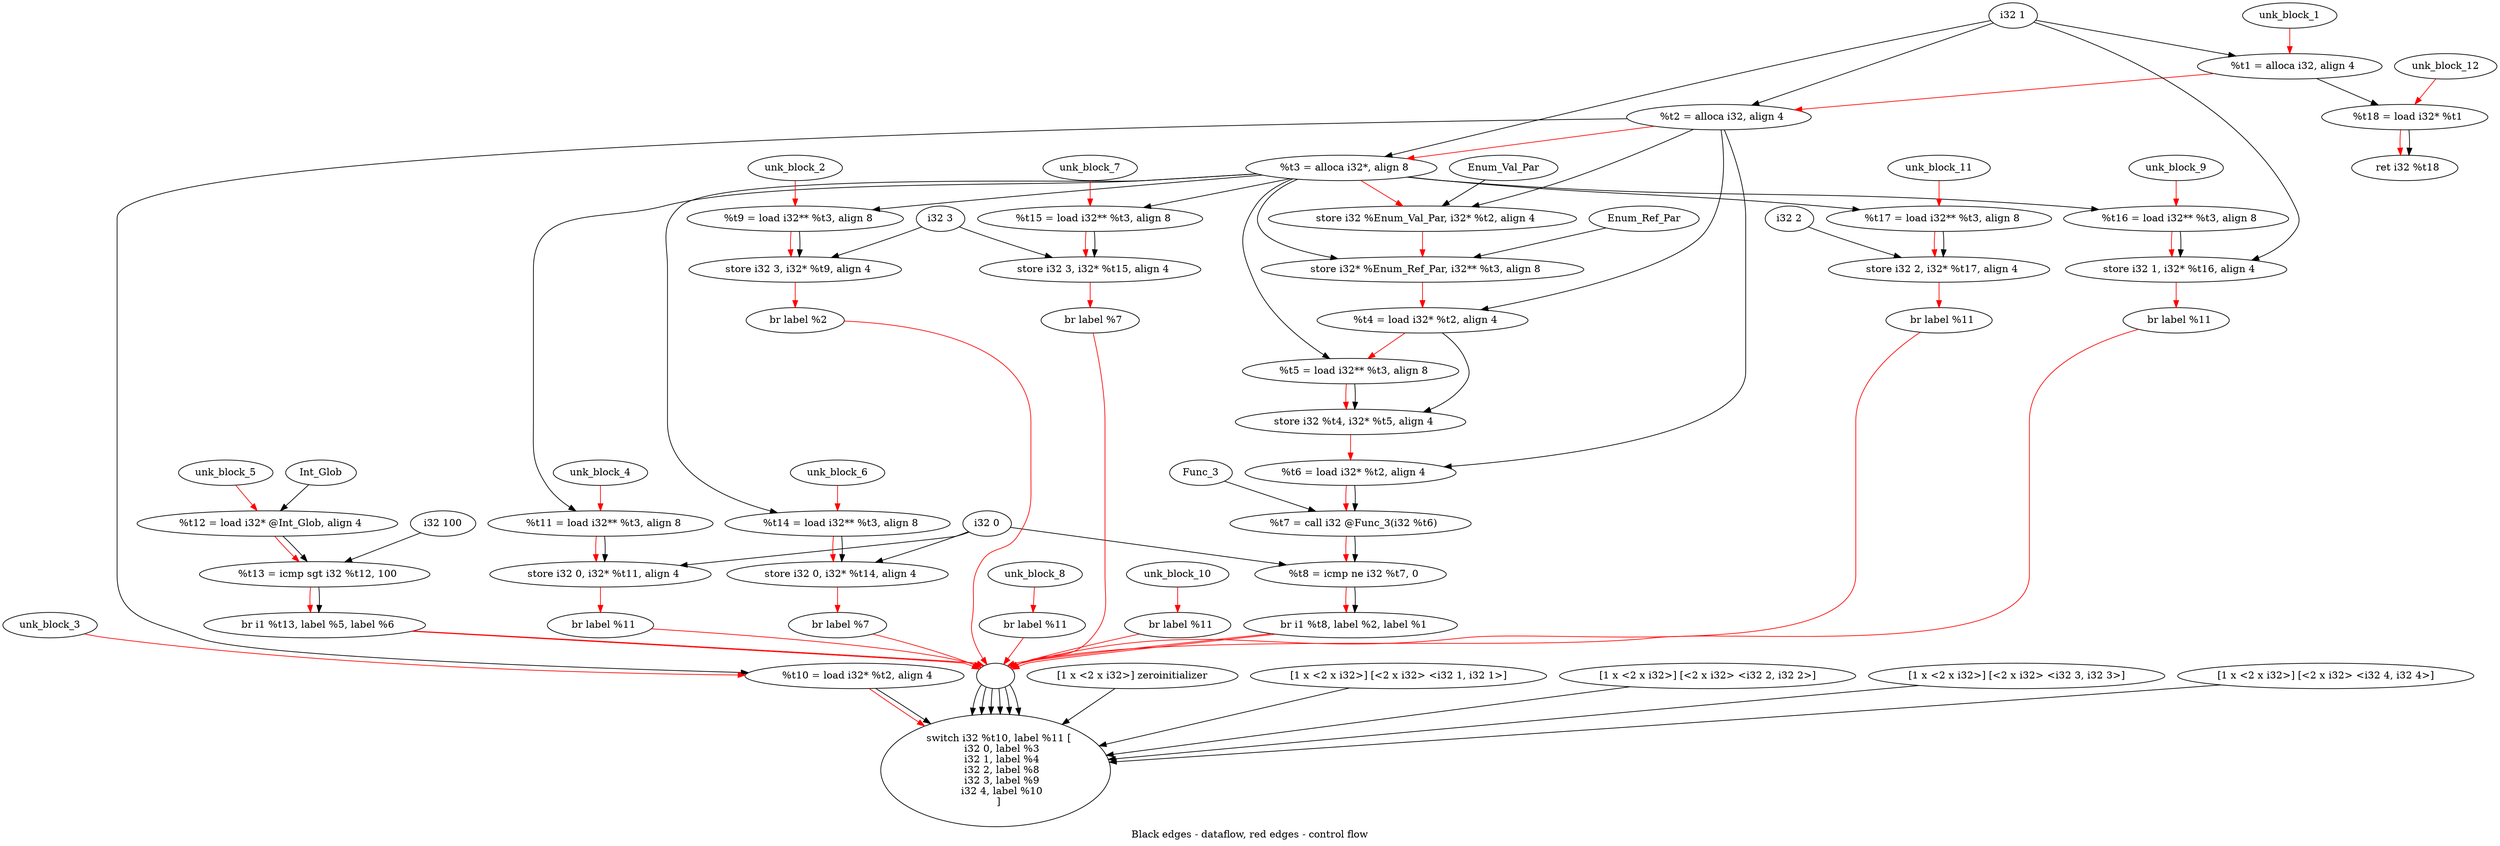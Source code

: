 digraph G {
compound=true
label="Black edges - dataflow, red edges - control flow"
"t1" [label="  %t1 = alloca i32, align 4"]
"t2" [label="  %t2 = alloca i32, align 4"]
"t3" [label="  %t3 = alloca i32*, align 8"]
"_1" [label="  store i32 %Enum_Val_Par, i32* %t2, align 4"]
"_2" [label="  store i32* %Enum_Ref_Par, i32** %t3, align 8"]
"t4" [label="  %t4 = load i32* %t2, align 4"]
"t5" [label="  %t5 = load i32** %t3, align 8"]
"_3" [label="  store i32 %t4, i32* %t5, align 4"]
"t6" [label="  %t6 = load i32* %t2, align 4"]
"t7" [label="  %t7 = call i32 @Func_3(i32 %t6)"]
"t8" [label="  %t8 = icmp ne i32 %t7, 0"]
"_4" [label="  br i1 %t8, label %2, label %1"]
"unk_block_1" -> "t1"[color=red]
"i32 1" -> "t1"
"t1" -> "t2"[color=red weight=2]
"i32 1" -> "t2"
"t2" -> "t3"[color=red weight=2]
"i32 1" -> "t3"
"t3" -> "_1"[color=red weight=2]
"Enum_Val_Par" -> "_1"
"t2" -> "_1"
"_1" -> "_2"[color=red weight=2]
"Enum_Ref_Par" -> "_2"
"t3" -> "_2"
"_2" -> "t4"[color=red weight=2]
"t2" -> "t4"
"t4" -> "t5"[color=red weight=2]
"t3" -> "t5"
"t5" -> "_3"[color=red weight=2]
"t4" -> "_3"
"t5" -> "_3"
"_3" -> "t6"[color=red weight=2]
"t2" -> "t6"
"t6" -> "t7"[color=red weight=2]
"t6" -> "t7"
"Func_3" -> "t7"
"t7" -> "t8"[color=red weight=2]
"t7" -> "t8"
"i32 0" -> "t8"
"t8" -> "_4"[color=red weight=2]
"t8" -> "_4"
"_4" -> ""[color=red]
"_4" -> ""[color=red]

"t9" [label="  %t9 = load i32** %t3, align 8"]
"_5" [label="  store i32 3, i32* %t9, align 4"]
"_6" [label="  br label %2"]
"unk_block_2" -> "t9"[color=red]
"t3" -> "t9"
"t9" -> "_5"[color=red weight=2]
"i32 3" -> "_5"
"t9" -> "_5"
"_5" -> "_6"[color=red weight=2]
"_6" -> ""[color=red]

"t10" [label="  %t10 = load i32* %t2, align 4"]
"_7" [label="  switch i32 %t10, label %11 [
    i32 0, label %3
    i32 1, label %4
    i32 2, label %8
    i32 3, label %9
    i32 4, label %10
  ]"]
"unk_block_3" -> "t10"[color=red]
"t2" -> "t10"
"t10" -> "_7"[color=red weight=2]
"t10" -> "_7"
"" -> "_7"
"[1 x <2 x i32>] zeroinitializer" -> "_7"
"" -> "_7"
"[1 x <2 x i32>] [<2 x i32> <i32 1, i32 1>]" -> "_7"
"" -> "_7"
"[1 x <2 x i32>] [<2 x i32> <i32 2, i32 2>]" -> "_7"
"" -> "_7"
"[1 x <2 x i32>] [<2 x i32> <i32 3, i32 3>]" -> "_7"
"" -> "_7"
"[1 x <2 x i32>] [<2 x i32> <i32 4, i32 4>]" -> "_7"
"" -> "_7"

"t11" [label="  %t11 = load i32** %t3, align 8"]
"_8" [label="  store i32 0, i32* %t11, align 4"]
"_9" [label="  br label %11"]
"unk_block_4" -> "t11"[color=red]
"t3" -> "t11"
"t11" -> "_8"[color=red weight=2]
"i32 0" -> "_8"
"t11" -> "_8"
"_8" -> "_9"[color=red weight=2]
"_9" -> ""[color=red]

"t12" [label="  %t12 = load i32* @Int_Glob, align 4"]
"t13" [label="  %t13 = icmp sgt i32 %t12, 100"]
"_10" [label="  br i1 %t13, label %5, label %6"]
"unk_block_5" -> "t12"[color=red]
"Int_Glob" -> "t12"
"t12" -> "t13"[color=red weight=2]
"t12" -> "t13"
"i32 100" -> "t13"
"t13" -> "_10"[color=red weight=2]
"t13" -> "_10"
"_10" -> ""[color=red]
"_10" -> ""[color=red]

"t14" [label="  %t14 = load i32** %t3, align 8"]
"_11" [label="  store i32 0, i32* %t14, align 4"]
"_12" [label="  br label %7"]
"unk_block_6" -> "t14"[color=red]
"t3" -> "t14"
"t14" -> "_11"[color=red weight=2]
"i32 0" -> "_11"
"t14" -> "_11"
"_11" -> "_12"[color=red weight=2]
"_12" -> ""[color=red]

"t15" [label="  %t15 = load i32** %t3, align 8"]
"_13" [label="  store i32 3, i32* %t15, align 4"]
"_14" [label="  br label %7"]
"unk_block_7" -> "t15"[color=red]
"t3" -> "t15"
"t15" -> "_13"[color=red weight=2]
"i32 3" -> "_13"
"t15" -> "_13"
"_13" -> "_14"[color=red weight=2]
"_14" -> ""[color=red]

"_15" [label="  br label %11"]
"unk_block_8" -> "_15"[color=red]
"_15" -> ""[color=red]

"t16" [label="  %t16 = load i32** %t3, align 8"]
"_16" [label="  store i32 1, i32* %t16, align 4"]
"_17" [label="  br label %11"]
"unk_block_9" -> "t16"[color=red]
"t3" -> "t16"
"t16" -> "_16"[color=red weight=2]
"i32 1" -> "_16"
"t16" -> "_16"
"_16" -> "_17"[color=red weight=2]
"_17" -> ""[color=red]

"_18" [label="  br label %11"]
"unk_block_10" -> "_18"[color=red]
"_18" -> ""[color=red]

"t17" [label="  %t17 = load i32** %t3, align 8"]
"_19" [label="  store i32 2, i32* %t17, align 4"]
"_20" [label="  br label %11"]
"unk_block_11" -> "t17"[color=red]
"t3" -> "t17"
"t17" -> "_19"[color=red weight=2]
"i32 2" -> "_19"
"t17" -> "_19"
"_19" -> "_20"[color=red weight=2]
"_20" -> ""[color=red]

"t18" [label="  %t18 = load i32* %t1"]
"_21" [label="  ret i32 %t18"]
"unk_block_12" -> "t18"[color=red]
"t1" -> "t18"
"t18" -> "_21"[color=red weight=2]
"t18" -> "_21"

}
